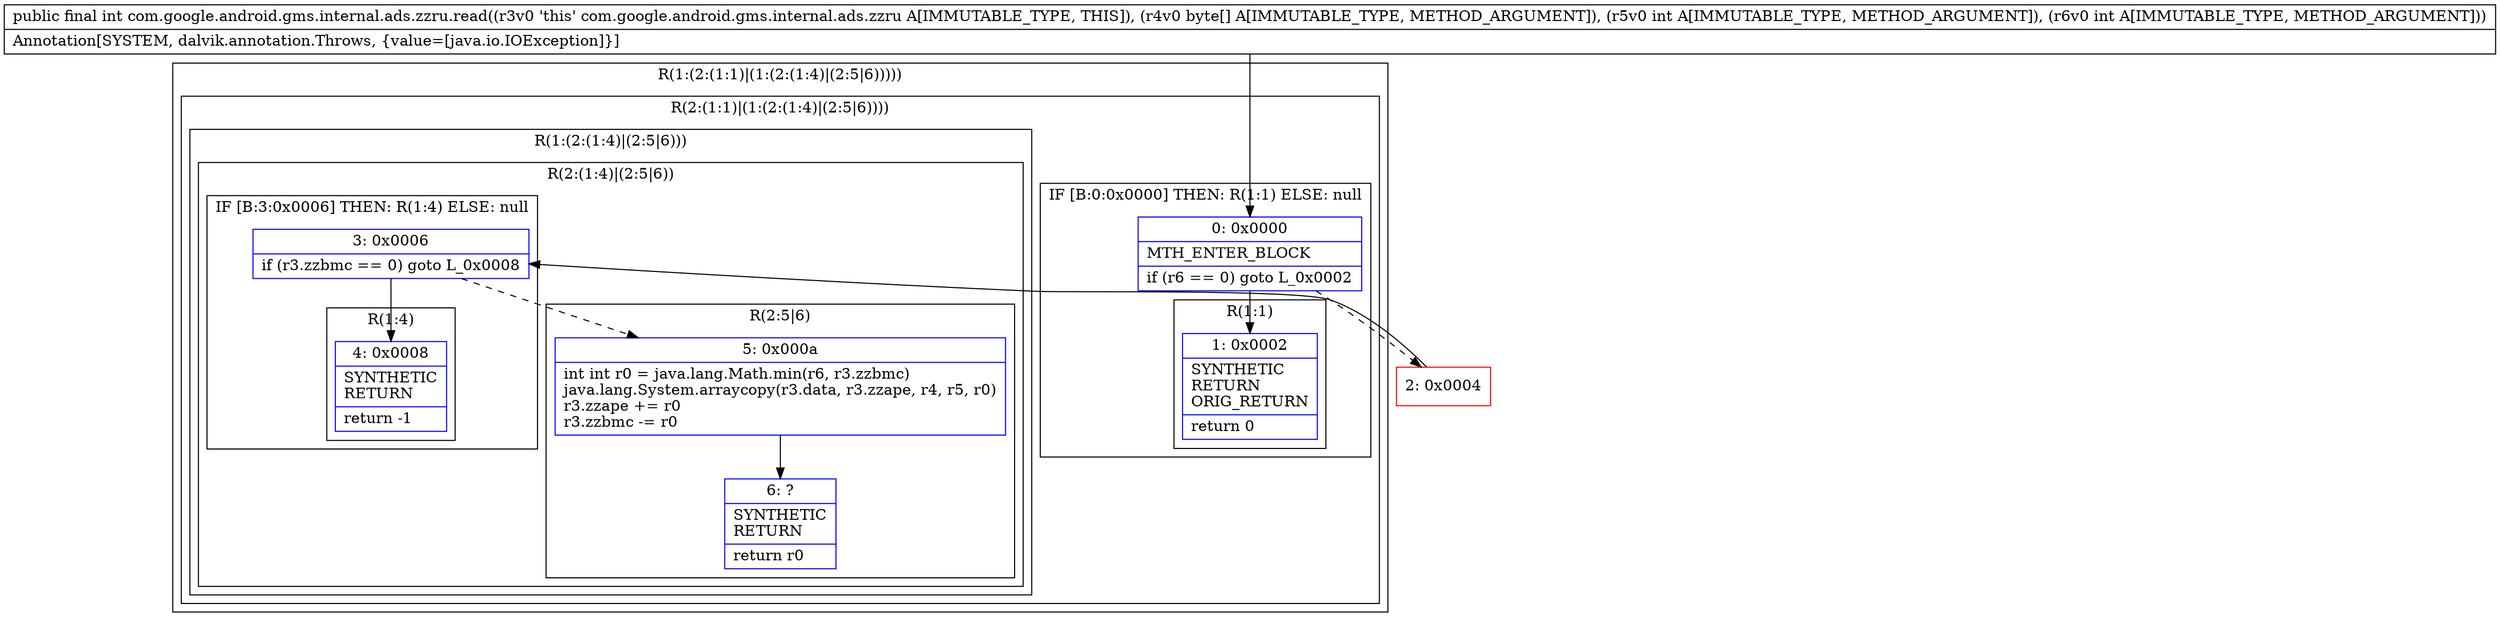 digraph "CFG forcom.google.android.gms.internal.ads.zzru.read([BII)I" {
subgraph cluster_Region_493102618 {
label = "R(1:(2:(1:1)|(1:(2:(1:4)|(2:5|6)))))";
node [shape=record,color=blue];
subgraph cluster_Region_1149348989 {
label = "R(2:(1:1)|(1:(2:(1:4)|(2:5|6))))";
node [shape=record,color=blue];
subgraph cluster_IfRegion_281496287 {
label = "IF [B:0:0x0000] THEN: R(1:1) ELSE: null";
node [shape=record,color=blue];
Node_0 [shape=record,label="{0\:\ 0x0000|MTH_ENTER_BLOCK\l|if (r6 == 0) goto L_0x0002\l}"];
subgraph cluster_Region_1748868923 {
label = "R(1:1)";
node [shape=record,color=blue];
Node_1 [shape=record,label="{1\:\ 0x0002|SYNTHETIC\lRETURN\lORIG_RETURN\l|return 0\l}"];
}
}
subgraph cluster_Region_1423257808 {
label = "R(1:(2:(1:4)|(2:5|6)))";
node [shape=record,color=blue];
subgraph cluster_Region_494832755 {
label = "R(2:(1:4)|(2:5|6))";
node [shape=record,color=blue];
subgraph cluster_IfRegion_935705777 {
label = "IF [B:3:0x0006] THEN: R(1:4) ELSE: null";
node [shape=record,color=blue];
Node_3 [shape=record,label="{3\:\ 0x0006|if (r3.zzbmc == 0) goto L_0x0008\l}"];
subgraph cluster_Region_864364853 {
label = "R(1:4)";
node [shape=record,color=blue];
Node_4 [shape=record,label="{4\:\ 0x0008|SYNTHETIC\lRETURN\l|return \-1\l}"];
}
}
subgraph cluster_Region_1133225643 {
label = "R(2:5|6)";
node [shape=record,color=blue];
Node_5 [shape=record,label="{5\:\ 0x000a|int int r0 = java.lang.Math.min(r6, r3.zzbmc)\ljava.lang.System.arraycopy(r3.data, r3.zzape, r4, r5, r0)\lr3.zzape += r0\lr3.zzbmc \-= r0\l}"];
Node_6 [shape=record,label="{6\:\ ?|SYNTHETIC\lRETURN\l|return r0\l}"];
}
}
}
}
}
Node_2 [shape=record,color=red,label="{2\:\ 0x0004}"];
MethodNode[shape=record,label="{public final int com.google.android.gms.internal.ads.zzru.read((r3v0 'this' com.google.android.gms.internal.ads.zzru A[IMMUTABLE_TYPE, THIS]), (r4v0 byte[] A[IMMUTABLE_TYPE, METHOD_ARGUMENT]), (r5v0 int A[IMMUTABLE_TYPE, METHOD_ARGUMENT]), (r6v0 int A[IMMUTABLE_TYPE, METHOD_ARGUMENT]))  | Annotation[SYSTEM, dalvik.annotation.Throws, \{value=[java.io.IOException]\}]\l}"];
MethodNode -> Node_0;
Node_0 -> Node_1;
Node_0 -> Node_2[style=dashed];
Node_3 -> Node_4;
Node_3 -> Node_5[style=dashed];
Node_5 -> Node_6;
Node_2 -> Node_3;
}

